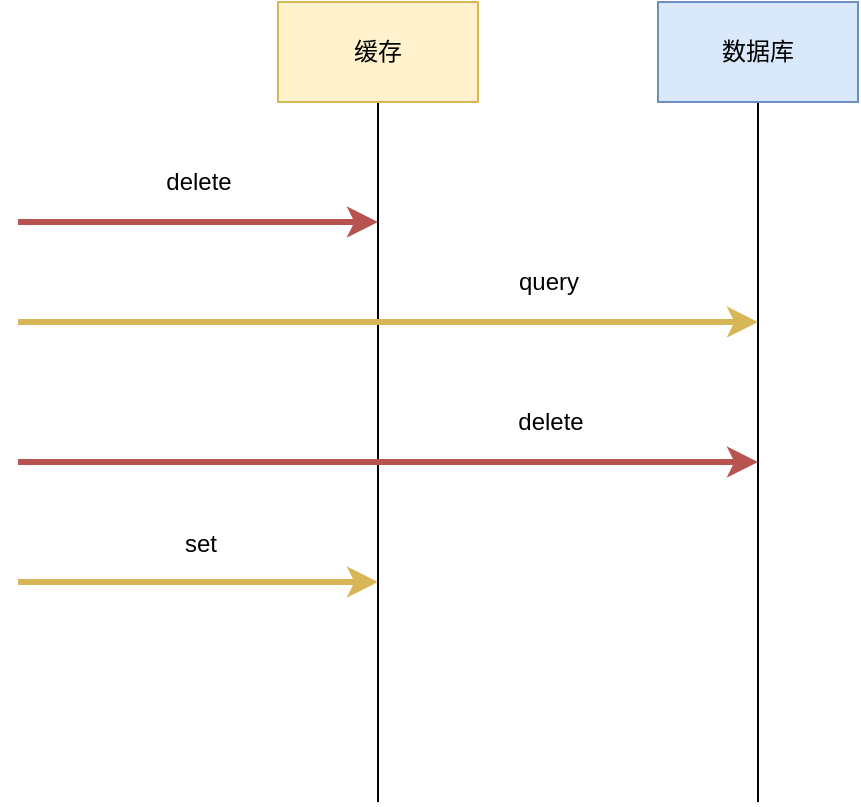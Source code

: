 <mxfile version="20.8.10" type="device" pages="8"><diagram name="删除" id="Co-U7is7YGRV_Z_txcVm"><mxGraphModel dx="954" dy="621" grid="1" gridSize="10" guides="1" tooltips="1" connect="1" arrows="1" fold="1" page="1" pageScale="1" pageWidth="48000" pageHeight="36000" math="0" shadow="0"><root><mxCell id="0"/><mxCell id="1" parent="0"/><mxCell id="5jFnb-xABLuXhRXaLCN6-3" style="edgeStyle=orthogonalEdgeStyle;rounded=0;orthogonalLoop=1;jettySize=auto;html=1;exitX=0.5;exitY=1;exitDx=0;exitDy=0;endArrow=none;endFill=0;" edge="1" parent="1" source="5jFnb-xABLuXhRXaLCN6-1"><mxGeometry relative="1" as="geometry"><mxPoint x="330" y="560" as="targetPoint"/></mxGeometry></mxCell><mxCell id="5jFnb-xABLuXhRXaLCN6-1" value="缓存" style="rounded=0;whiteSpace=wrap;html=1;fillColor=#fff2cc;strokeColor=#d6b656;" vertex="1" parent="1"><mxGeometry x="280" y="160" width="100" height="50" as="geometry"/></mxCell><mxCell id="5jFnb-xABLuXhRXaLCN6-4" style="edgeStyle=orthogonalEdgeStyle;rounded=0;orthogonalLoop=1;jettySize=auto;html=1;exitX=0.5;exitY=1;exitDx=0;exitDy=0;endArrow=none;endFill=0;" edge="1" parent="1" source="5jFnb-xABLuXhRXaLCN6-2"><mxGeometry relative="1" as="geometry"><mxPoint x="520" y="560" as="targetPoint"/></mxGeometry></mxCell><mxCell id="5jFnb-xABLuXhRXaLCN6-2" value="数据库" style="rounded=0;whiteSpace=wrap;html=1;fillColor=#dae8fc;strokeColor=#6c8ebf;" vertex="1" parent="1"><mxGeometry x="470" y="160" width="100" height="50" as="geometry"/></mxCell><mxCell id="5jFnb-xABLuXhRXaLCN6-5" value="" style="endArrow=classic;html=1;rounded=0;strokeWidth=3;fillColor=#f8cecc;strokeColor=#b85450;" edge="1" parent="1"><mxGeometry width="50" height="50" relative="1" as="geometry"><mxPoint x="150" y="270" as="sourcePoint"/><mxPoint x="330" y="270" as="targetPoint"/></mxGeometry></mxCell><mxCell id="5jFnb-xABLuXhRXaLCN6-6" value="delete" style="text;html=1;align=center;verticalAlign=middle;resizable=0;points=[];autosize=1;strokeColor=none;fillColor=none;" vertex="1" parent="1"><mxGeometry x="210" y="235" width="60" height="30" as="geometry"/></mxCell><mxCell id="5jFnb-xABLuXhRXaLCN6-7" value="" style="endArrow=classic;html=1;rounded=0;fillColor=#fff2cc;strokeColor=#d6b656;strokeWidth=3;" edge="1" parent="1"><mxGeometry width="50" height="50" relative="1" as="geometry"><mxPoint x="150" y="320" as="sourcePoint"/><mxPoint x="520" y="320" as="targetPoint"/></mxGeometry></mxCell><mxCell id="5jFnb-xABLuXhRXaLCN6-8" value="query" style="text;html=1;align=center;verticalAlign=middle;resizable=0;points=[];autosize=1;strokeColor=none;fillColor=none;" vertex="1" parent="1"><mxGeometry x="390" y="285" width="50" height="30" as="geometry"/></mxCell><mxCell id="5jFnb-xABLuXhRXaLCN6-10" value="" style="endArrow=classic;html=1;rounded=0;strokeWidth=3;fillColor=#f8cecc;strokeColor=#b85450;" edge="1" parent="1"><mxGeometry width="50" height="50" relative="1" as="geometry"><mxPoint x="150" y="390" as="sourcePoint"/><mxPoint x="520" y="390" as="targetPoint"/></mxGeometry></mxCell><mxCell id="5jFnb-xABLuXhRXaLCN6-11" value="delete" style="text;html=1;align=center;verticalAlign=middle;resizable=0;points=[];autosize=1;strokeColor=none;fillColor=none;" vertex="1" parent="1"><mxGeometry x="386" y="355" width="60" height="30" as="geometry"/></mxCell><mxCell id="5jFnb-xABLuXhRXaLCN6-12" value="" style="endArrow=classic;html=1;rounded=0;fillColor=#fff2cc;strokeColor=#d6b656;strokeWidth=3;" edge="1" parent="1"><mxGeometry width="50" height="50" relative="1" as="geometry"><mxPoint x="150" y="450" as="sourcePoint"/><mxPoint x="330" y="450" as="targetPoint"/></mxGeometry></mxCell><mxCell id="5jFnb-xABLuXhRXaLCN6-13" value="set" style="text;html=1;align=center;verticalAlign=middle;resizable=0;points=[];autosize=1;strokeColor=none;fillColor=none;" vertex="1" parent="1"><mxGeometry x="221" y="416" width="40" height="30" as="geometry"/></mxCell></root></mxGraphModel></diagram><diagram id="bV5_zlY7fRH0gHZG-Ddv" name="删除2"><mxGraphModel dx="954" dy="621" grid="1" gridSize="10" guides="1" tooltips="1" connect="1" arrows="1" fold="1" page="1" pageScale="1" pageWidth="48000" pageHeight="36000" math="0" shadow="0"><root><mxCell id="0"/><mxCell id="1" parent="0"/><mxCell id="W88HGzatc7C77u1bL6O3-1" style="edgeStyle=orthogonalEdgeStyle;rounded=0;orthogonalLoop=1;jettySize=auto;html=1;exitX=0.5;exitY=1;exitDx=0;exitDy=0;endArrow=none;endFill=0;" edge="1" parent="1" source="W88HGzatc7C77u1bL6O3-2"><mxGeometry relative="1" as="geometry"><mxPoint x="330" y="560" as="targetPoint"/></mxGeometry></mxCell><mxCell id="W88HGzatc7C77u1bL6O3-2" value="缓存" style="rounded=0;whiteSpace=wrap;html=1;fillColor=#fff2cc;strokeColor=#d6b656;" vertex="1" parent="1"><mxGeometry x="280" y="160" width="100" height="50" as="geometry"/></mxCell><mxCell id="W88HGzatc7C77u1bL6O3-3" style="edgeStyle=orthogonalEdgeStyle;rounded=0;orthogonalLoop=1;jettySize=auto;html=1;exitX=0.5;exitY=1;exitDx=0;exitDy=0;endArrow=none;endFill=0;" edge="1" parent="1" source="W88HGzatc7C77u1bL6O3-4"><mxGeometry relative="1" as="geometry"><mxPoint x="520" y="560" as="targetPoint"/></mxGeometry></mxCell><mxCell id="W88HGzatc7C77u1bL6O3-4" value="数据库" style="rounded=0;whiteSpace=wrap;html=1;fillColor=#dae8fc;strokeColor=#6c8ebf;" vertex="1" parent="1"><mxGeometry x="470" y="160" width="100" height="50" as="geometry"/></mxCell><mxCell id="W88HGzatc7C77u1bL6O3-5" value="" style="endArrow=classic;html=1;rounded=0;strokeWidth=3;fillColor=#f8cecc;strokeColor=#b85450;" edge="1" parent="1"><mxGeometry width="50" height="50" relative="1" as="geometry"><mxPoint x="151" y="330" as="sourcePoint"/><mxPoint x="520" y="330" as="targetPoint"/></mxGeometry></mxCell><mxCell id="W88HGzatc7C77u1bL6O3-6" value="delete" style="text;html=1;align=center;verticalAlign=middle;resizable=0;points=[];autosize=1;strokeColor=none;fillColor=none;" vertex="1" parent="1"><mxGeometry x="211" y="340" width="60" height="30" as="geometry"/></mxCell><mxCell id="W88HGzatc7C77u1bL6O3-7" value="" style="endArrow=classic;html=1;rounded=0;fillColor=#fff2cc;strokeColor=#d6b656;strokeWidth=3;" edge="1" parent="1"><mxGeometry width="50" height="50" relative="1" as="geometry"><mxPoint x="150" y="260" as="sourcePoint"/><mxPoint x="520" y="260" as="targetPoint"/></mxGeometry></mxCell><mxCell id="W88HGzatc7C77u1bL6O3-8" value="query old value" style="text;html=1;align=center;verticalAlign=middle;resizable=0;points=[];autosize=1;strokeColor=none;fillColor=none;" vertex="1" parent="1"><mxGeometry x="370" y="225" width="100" height="30" as="geometry"/></mxCell><mxCell id="W88HGzatc7C77u1bL6O3-9" value="" style="endArrow=classic;html=1;rounded=0;strokeWidth=3;fillColor=#f8cecc;strokeColor=#b85450;" edge="1" parent="1"><mxGeometry width="50" height="50" relative="1" as="geometry"><mxPoint x="150" y="390" as="sourcePoint"/><mxPoint x="330" y="390" as="targetPoint"/></mxGeometry></mxCell><mxCell id="W88HGzatc7C77u1bL6O3-10" value="delete" style="text;html=1;align=center;verticalAlign=middle;resizable=0;points=[];autosize=1;strokeColor=none;fillColor=none;" vertex="1" parent="1"><mxGeometry x="386" y="299" width="60" height="30" as="geometry"/></mxCell><mxCell id="W88HGzatc7C77u1bL6O3-11" value="" style="endArrow=classic;html=1;rounded=0;fillColor=#fff2cc;strokeColor=#d6b656;strokeWidth=3;" edge="1" parent="1"><mxGeometry width="50" height="50" relative="1" as="geometry"><mxPoint x="150" y="450" as="sourcePoint"/><mxPoint x="330" y="450" as="targetPoint"/></mxGeometry></mxCell><mxCell id="W88HGzatc7C77u1bL6O3-12" value="set old value" style="text;html=1;align=center;verticalAlign=middle;resizable=0;points=[];autosize=1;strokeColor=none;fillColor=none;" vertex="1" parent="1"><mxGeometry x="196" y="416" width="90" height="30" as="geometry"/></mxCell></root></mxGraphModel></diagram><diagram id="JrxR6H4as-moXOpGEJs9" name="更新2"><mxGraphModel dx="954" dy="621" grid="1" gridSize="10" guides="1" tooltips="1" connect="1" arrows="1" fold="1" page="1" pageScale="1" pageWidth="48000" pageHeight="36000" math="0" shadow="0"><root><mxCell id="0"/><mxCell id="1" parent="0"/><mxCell id="fXmVDYtLroV3GmQaWQVh-1" style="edgeStyle=orthogonalEdgeStyle;rounded=0;orthogonalLoop=1;jettySize=auto;html=1;exitX=0.5;exitY=1;exitDx=0;exitDy=0;endArrow=none;endFill=0;" edge="1" parent="1" source="fXmVDYtLroV3GmQaWQVh-2"><mxGeometry relative="1" as="geometry"><mxPoint x="330" y="560" as="targetPoint"/></mxGeometry></mxCell><mxCell id="fXmVDYtLroV3GmQaWQVh-2" value="缓存" style="rounded=0;whiteSpace=wrap;html=1;fillColor=#fff2cc;strokeColor=#d6b656;" vertex="1" parent="1"><mxGeometry x="280" y="160" width="100" height="50" as="geometry"/></mxCell><mxCell id="fXmVDYtLroV3GmQaWQVh-3" style="edgeStyle=orthogonalEdgeStyle;rounded=0;orthogonalLoop=1;jettySize=auto;html=1;exitX=0.5;exitY=1;exitDx=0;exitDy=0;endArrow=none;endFill=0;" edge="1" parent="1" source="fXmVDYtLroV3GmQaWQVh-4"><mxGeometry relative="1" as="geometry"><mxPoint x="520" y="560" as="targetPoint"/></mxGeometry></mxCell><mxCell id="fXmVDYtLroV3GmQaWQVh-4" value="数据库" style="rounded=0;whiteSpace=wrap;html=1;fillColor=#dae8fc;strokeColor=#6c8ebf;" vertex="1" parent="1"><mxGeometry x="470" y="160" width="100" height="50" as="geometry"/></mxCell><mxCell id="fXmVDYtLroV3GmQaWQVh-5" value="" style="endArrow=classic;html=1;rounded=0;strokeWidth=3;fillColor=#f8cecc;strokeColor=#b85450;" edge="1" parent="1"><mxGeometry width="50" height="50" relative="1" as="geometry"><mxPoint x="150" y="270" as="sourcePoint"/><mxPoint x="520" y="270" as="targetPoint"/></mxGeometry></mxCell><mxCell id="fXmVDYtLroV3GmQaWQVh-6" value="更新为1" style="text;html=1;align=center;verticalAlign=middle;resizable=0;points=[];autosize=1;strokeColor=none;fillColor=none;" vertex="1" parent="1"><mxGeometry x="395" y="235" width="70" height="30" as="geometry"/></mxCell><mxCell id="fXmVDYtLroV3GmQaWQVh-7" value="" style="endArrow=classic;html=1;rounded=0;fillColor=#fff2cc;strokeColor=#d6b656;strokeWidth=3;" edge="1" parent="1"><mxGeometry width="50" height="50" relative="1" as="geometry"><mxPoint x="150" y="320" as="sourcePoint"/><mxPoint x="520" y="320" as="targetPoint"/></mxGeometry></mxCell><mxCell id="fXmVDYtLroV3GmQaWQVh-8" value="更新为2" style="text;html=1;align=center;verticalAlign=middle;resizable=0;points=[];autosize=1;strokeColor=none;fillColor=none;" vertex="1" parent="1"><mxGeometry x="397" y="285" width="70" height="30" as="geometry"/></mxCell><mxCell id="fXmVDYtLroV3GmQaWQVh-9" value="" style="endArrow=classic;html=1;rounded=0;strokeWidth=3;fillColor=#fff2cc;strokeColor=#d6b656;" edge="1" parent="1"><mxGeometry width="50" height="50" relative="1" as="geometry"><mxPoint x="150" y="390" as="sourcePoint"/><mxPoint x="330" y="390" as="targetPoint"/></mxGeometry></mxCell><mxCell id="fXmVDYtLroV3GmQaWQVh-10" value="更新为2" style="text;html=1;align=center;verticalAlign=middle;resizable=0;points=[];autosize=1;strokeColor=none;fillColor=none;" vertex="1" parent="1"><mxGeometry x="206" y="350" width="70" height="30" as="geometry"/></mxCell><mxCell id="fXmVDYtLroV3GmQaWQVh-11" value="" style="endArrow=classic;html=1;rounded=0;fillColor=#f8cecc;strokeColor=#b85450;strokeWidth=3;" edge="1" parent="1"><mxGeometry width="50" height="50" relative="1" as="geometry"><mxPoint x="150" y="450" as="sourcePoint"/><mxPoint x="330" y="450" as="targetPoint"/></mxGeometry></mxCell><mxCell id="fXmVDYtLroV3GmQaWQVh-12" value="更新为1" style="text;html=1;align=center;verticalAlign=middle;resizable=0;points=[];autosize=1;strokeColor=none;fillColor=none;" vertex="1" parent="1"><mxGeometry x="206" y="416" width="70" height="30" as="geometry"/></mxCell></root></mxGraphModel></diagram><diagram id="KlwmBX7ZH1ZGoOoXSdEF" name="更新"><mxGraphModel dx="954" dy="621" grid="1" gridSize="10" guides="1" tooltips="1" connect="1" arrows="1" fold="1" page="1" pageScale="1" pageWidth="48000" pageHeight="36000" math="0" shadow="0"><root><mxCell id="0"/><mxCell id="1" parent="0"/><mxCell id="P4dh9trudDVNOKxNqLWU-1" style="edgeStyle=orthogonalEdgeStyle;rounded=0;orthogonalLoop=1;jettySize=auto;html=1;exitX=0.5;exitY=1;exitDx=0;exitDy=0;endArrow=none;endFill=0;" edge="1" parent="1" source="P4dh9trudDVNOKxNqLWU-2"><mxGeometry relative="1" as="geometry"><mxPoint x="330" y="560" as="targetPoint"/></mxGeometry></mxCell><mxCell id="P4dh9trudDVNOKxNqLWU-2" value="缓存" style="rounded=0;whiteSpace=wrap;html=1;fillColor=#fff2cc;strokeColor=#d6b656;" vertex="1" parent="1"><mxGeometry x="280" y="160" width="100" height="50" as="geometry"/></mxCell><mxCell id="P4dh9trudDVNOKxNqLWU-3" style="edgeStyle=orthogonalEdgeStyle;rounded=0;orthogonalLoop=1;jettySize=auto;html=1;exitX=0.5;exitY=1;exitDx=0;exitDy=0;endArrow=none;endFill=0;" edge="1" parent="1" source="P4dh9trudDVNOKxNqLWU-4"><mxGeometry relative="1" as="geometry"><mxPoint x="520" y="560" as="targetPoint"/></mxGeometry></mxCell><mxCell id="P4dh9trudDVNOKxNqLWU-4" value="数据库" style="rounded=0;whiteSpace=wrap;html=1;fillColor=#dae8fc;strokeColor=#6c8ebf;" vertex="1" parent="1"><mxGeometry x="470" y="160" width="100" height="50" as="geometry"/></mxCell><mxCell id="P4dh9trudDVNOKxNqLWU-5" value="" style="endArrow=classic;html=1;rounded=0;strokeWidth=3;fillColor=#f8cecc;strokeColor=#b85450;" edge="1" parent="1"><mxGeometry width="50" height="50" relative="1" as="geometry"><mxPoint x="150" y="270" as="sourcePoint"/><mxPoint x="330" y="270" as="targetPoint"/></mxGeometry></mxCell><mxCell id="P4dh9trudDVNOKxNqLWU-6" value="更新为1" style="text;html=1;align=center;verticalAlign=middle;resizable=0;points=[];autosize=1;strokeColor=none;fillColor=none;" vertex="1" parent="1"><mxGeometry x="205" y="235" width="70" height="30" as="geometry"/></mxCell><mxCell id="P4dh9trudDVNOKxNqLWU-7" value="" style="endArrow=classic;html=1;rounded=0;fillColor=#fff2cc;strokeColor=#d6b656;strokeWidth=3;" edge="1" parent="1"><mxGeometry width="50" height="50" relative="1" as="geometry"><mxPoint x="150" y="320" as="sourcePoint"/><mxPoint x="330" y="320" as="targetPoint"/></mxGeometry></mxCell><mxCell id="P4dh9trudDVNOKxNqLWU-8" value="更新为2" style="text;html=1;align=center;verticalAlign=middle;resizable=0;points=[];autosize=1;strokeColor=none;fillColor=none;" vertex="1" parent="1"><mxGeometry x="201" y="285" width="70" height="30" as="geometry"/></mxCell><mxCell id="P4dh9trudDVNOKxNqLWU-9" value="" style="endArrow=classic;html=1;rounded=0;strokeWidth=3;fillColor=#f8cecc;strokeColor=#b85450;" edge="1" parent="1"><mxGeometry width="50" height="50" relative="1" as="geometry"><mxPoint x="150" y="390" as="sourcePoint"/><mxPoint x="520" y="390" as="targetPoint"/></mxGeometry></mxCell><mxCell id="P4dh9trudDVNOKxNqLWU-10" value="更新为2" style="text;html=1;align=center;verticalAlign=middle;resizable=0;points=[];autosize=1;strokeColor=none;fillColor=none;" vertex="1" parent="1"><mxGeometry x="381" y="355" width="70" height="30" as="geometry"/></mxCell><mxCell id="P4dh9trudDVNOKxNqLWU-11" value="" style="endArrow=classic;html=1;rounded=0;fillColor=#fff2cc;strokeColor=#d6b656;strokeWidth=3;" edge="1" parent="1"><mxGeometry width="50" height="50" relative="1" as="geometry"><mxPoint x="150" y="450" as="sourcePoint"/><mxPoint x="520" y="450" as="targetPoint"/></mxGeometry></mxCell><mxCell id="P4dh9trudDVNOKxNqLWU-12" value="更新为1" style="text;html=1;align=center;verticalAlign=middle;resizable=0;points=[];autosize=1;strokeColor=none;fillColor=none;" vertex="1" parent="1"><mxGeometry x="381" y="416" width="70" height="30" as="geometry"/></mxCell></root></mxGraphModel></diagram><diagram id="EExNHawvXpENjiGJiTGt" name="先删缓存后更新数据库"><mxGraphModel dx="954" dy="621" grid="1" gridSize="10" guides="1" tooltips="1" connect="1" arrows="1" fold="1" page="1" pageScale="1" pageWidth="48000" pageHeight="36000" math="0" shadow="0"><root><mxCell id="0"/><mxCell id="1" parent="0"/><mxCell id="KqraHdniB6XLl59_Dyhz-1" style="edgeStyle=orthogonalEdgeStyle;rounded=0;orthogonalLoop=1;jettySize=auto;html=1;exitX=0.5;exitY=1;exitDx=0;exitDy=0;endArrow=none;endFill=0;" edge="1" parent="1" source="KqraHdniB6XLl59_Dyhz-2"><mxGeometry relative="1" as="geometry"><mxPoint x="330" y="560" as="targetPoint"/></mxGeometry></mxCell><mxCell id="KqraHdniB6XLl59_Dyhz-2" value="缓存" style="rounded=0;whiteSpace=wrap;html=1;fillColor=#fff2cc;strokeColor=#d6b656;" vertex="1" parent="1"><mxGeometry x="280" y="160" width="100" height="50" as="geometry"/></mxCell><mxCell id="KqraHdniB6XLl59_Dyhz-3" style="edgeStyle=orthogonalEdgeStyle;rounded=0;orthogonalLoop=1;jettySize=auto;html=1;exitX=0.5;exitY=1;exitDx=0;exitDy=0;endArrow=none;endFill=0;" edge="1" parent="1" source="KqraHdniB6XLl59_Dyhz-4"><mxGeometry relative="1" as="geometry"><mxPoint x="570" y="560" as="targetPoint"/></mxGeometry></mxCell><mxCell id="KqraHdniB6XLl59_Dyhz-4" value="数据库" style="rounded=0;whiteSpace=wrap;html=1;fillColor=#dae8fc;strokeColor=#6c8ebf;" vertex="1" parent="1"><mxGeometry x="520" y="160" width="100" height="50" as="geometry"/></mxCell><mxCell id="KqraHdniB6XLl59_Dyhz-5" value="" style="endArrow=classic;html=1;rounded=0;strokeWidth=3;fillColor=#f8cecc;strokeColor=#b85450;" edge="1" parent="1"><mxGeometry width="50" height="50" relative="1" as="geometry"><mxPoint x="150" y="270" as="sourcePoint"/><mxPoint x="330" y="270" as="targetPoint"/></mxGeometry></mxCell><mxCell id="KqraHdniB6XLl59_Dyhz-6" value="删除缓存" style="text;html=1;align=center;verticalAlign=middle;resizable=0;points=[];autosize=1;strokeColor=none;fillColor=none;" vertex="1" parent="1"><mxGeometry x="206" y="235" width="70" height="30" as="geometry"/></mxCell><mxCell id="KqraHdniB6XLl59_Dyhz-7" value="" style="endArrow=classic;html=1;rounded=0;fillColor=#fff2cc;strokeColor=#d6b656;strokeWidth=3;" edge="1" parent="1"><mxGeometry width="50" height="50" relative="1" as="geometry"><mxPoint x="150" y="320" as="sourcePoint"/><mxPoint x="570" y="320" as="targetPoint"/></mxGeometry></mxCell><mxCell id="KqraHdniB6XLl59_Dyhz-8" value="缓存未命中，读取数据库中的值为1" style="text;html=1;align=center;verticalAlign=middle;resizable=0;points=[];autosize=1;strokeColor=none;fillColor=none;" vertex="1" parent="1"><mxGeometry x="344" y="285" width="210" height="30" as="geometry"/></mxCell><mxCell id="KqraHdniB6XLl59_Dyhz-9" value="" style="endArrow=classic;html=1;rounded=0;strokeWidth=3;fillColor=#fff2cc;strokeColor=#d6b656;" edge="1" parent="1"><mxGeometry width="50" height="50" relative="1" as="geometry"><mxPoint x="150" y="390" as="sourcePoint"/><mxPoint x="330" y="390" as="targetPoint"/></mxGeometry></mxCell><mxCell id="KqraHdniB6XLl59_Dyhz-10" value="更新缓为1" style="text;html=1;align=center;verticalAlign=middle;resizable=0;points=[];autosize=1;strokeColor=none;fillColor=none;" vertex="1" parent="1"><mxGeometry x="201" y="350" width="80" height="30" as="geometry"/></mxCell><mxCell id="KqraHdniB6XLl59_Dyhz-11" value="" style="endArrow=classic;html=1;rounded=0;fillColor=#f8cecc;strokeColor=#b85450;strokeWidth=3;" edge="1" parent="1"><mxGeometry width="50" height="50" relative="1" as="geometry"><mxPoint x="150" y="450" as="sourcePoint"/><mxPoint x="570" y="450" as="targetPoint"/></mxGeometry></mxCell><mxCell id="KqraHdniB6XLl59_Dyhz-12" value="更新数据库中的值为2" style="text;html=1;align=center;verticalAlign=middle;resizable=0;points=[];autosize=1;strokeColor=none;fillColor=none;" vertex="1" parent="1"><mxGeometry x="395" y="416" width="140" height="30" as="geometry"/></mxCell></root></mxGraphModel></diagram><diagram id="4knFiZeaXk0hwdVhuoOo" name="延迟双删"><mxGraphModel dx="954" dy="621" grid="1" gridSize="10" guides="1" tooltips="1" connect="1" arrows="1" fold="1" page="1" pageScale="1" pageWidth="48000" pageHeight="36000" math="0" shadow="0"><root><mxCell id="0"/><mxCell id="1" parent="0"/><mxCell id="35B8ySuB0pinpfHq4Uj8-1" style="edgeStyle=orthogonalEdgeStyle;rounded=0;orthogonalLoop=1;jettySize=auto;html=1;exitX=0.5;exitY=1;exitDx=0;exitDy=0;endArrow=none;endFill=0;" edge="1" parent="1" source="35B8ySuB0pinpfHq4Uj8-2"><mxGeometry relative="1" as="geometry"><mxPoint x="330" y="560" as="targetPoint"/></mxGeometry></mxCell><mxCell id="35B8ySuB0pinpfHq4Uj8-2" value="缓存" style="rounded=0;whiteSpace=wrap;html=1;fillColor=#fff2cc;strokeColor=#d6b656;" vertex="1" parent="1"><mxGeometry x="280" y="160" width="100" height="50" as="geometry"/></mxCell><mxCell id="35B8ySuB0pinpfHq4Uj8-3" style="edgeStyle=orthogonalEdgeStyle;rounded=0;orthogonalLoop=1;jettySize=auto;html=1;exitX=0.5;exitY=1;exitDx=0;exitDy=0;endArrow=none;endFill=0;" edge="1" parent="1" source="35B8ySuB0pinpfHq4Uj8-4"><mxGeometry relative="1" as="geometry"><mxPoint x="570" y="560" as="targetPoint"/></mxGeometry></mxCell><mxCell id="35B8ySuB0pinpfHq4Uj8-4" value="数据库" style="rounded=0;whiteSpace=wrap;html=1;fillColor=#dae8fc;strokeColor=#6c8ebf;" vertex="1" parent="1"><mxGeometry x="520" y="160" width="100" height="50" as="geometry"/></mxCell><mxCell id="35B8ySuB0pinpfHq4Uj8-5" value="" style="endArrow=classic;html=1;rounded=0;strokeWidth=3;fillColor=#f8cecc;strokeColor=#b85450;" edge="1" parent="1"><mxGeometry width="50" height="50" relative="1" as="geometry"><mxPoint x="150" y="270" as="sourcePoint"/><mxPoint x="330" y="270" as="targetPoint"/></mxGeometry></mxCell><mxCell id="35B8ySuB0pinpfHq4Uj8-6" value="删除缓存" style="text;html=1;align=center;verticalAlign=middle;resizable=0;points=[];autosize=1;strokeColor=none;fillColor=none;" vertex="1" parent="1"><mxGeometry x="206" y="235" width="70" height="30" as="geometry"/></mxCell><mxCell id="35B8ySuB0pinpfHq4Uj8-7" value="" style="endArrow=classic;html=1;rounded=0;fillColor=#fff2cc;strokeColor=#d6b656;strokeWidth=3;" edge="1" parent="1"><mxGeometry width="50" height="50" relative="1" as="geometry"><mxPoint x="150" y="320" as="sourcePoint"/><mxPoint x="570" y="320" as="targetPoint"/></mxGeometry></mxCell><mxCell id="35B8ySuB0pinpfHq4Uj8-8" value="缓存未命中，读取数据库中的值为1" style="text;html=1;align=center;verticalAlign=middle;resizable=0;points=[];autosize=1;strokeColor=none;fillColor=none;" vertex="1" parent="1"><mxGeometry x="344" y="285" width="210" height="30" as="geometry"/></mxCell><mxCell id="35B8ySuB0pinpfHq4Uj8-9" value="" style="endArrow=classic;html=1;rounded=0;strokeWidth=3;fillColor=#fff2cc;strokeColor=#d6b656;" edge="1" parent="1"><mxGeometry width="50" height="50" relative="1" as="geometry"><mxPoint x="150" y="390" as="sourcePoint"/><mxPoint x="330" y="390" as="targetPoint"/></mxGeometry></mxCell><mxCell id="35B8ySuB0pinpfHq4Uj8-10" value="更新缓为1" style="text;html=1;align=center;verticalAlign=middle;resizable=0;points=[];autosize=1;strokeColor=none;fillColor=none;" vertex="1" parent="1"><mxGeometry x="201" y="350" width="80" height="30" as="geometry"/></mxCell><mxCell id="35B8ySuB0pinpfHq4Uj8-11" value="" style="endArrow=classic;html=1;rounded=0;fillColor=#f8cecc;strokeColor=#b85450;strokeWidth=3;" edge="1" parent="1"><mxGeometry width="50" height="50" relative="1" as="geometry"><mxPoint x="150" y="450" as="sourcePoint"/><mxPoint x="570" y="450" as="targetPoint"/></mxGeometry></mxCell><mxCell id="35B8ySuB0pinpfHq4Uj8-12" value="更新数据库中的值为2" style="text;html=1;align=center;verticalAlign=middle;resizable=0;points=[];autosize=1;strokeColor=none;fillColor=none;" vertex="1" parent="1"><mxGeometry x="395" y="416" width="140" height="30" as="geometry"/></mxCell><mxCell id="35B8ySuB0pinpfHq4Uj8-13" value="" style="endArrow=classic;html=1;rounded=0;strokeWidth=3;fillColor=#f8cecc;strokeColor=#b85450;" edge="1" parent="1"><mxGeometry width="50" height="50" relative="1" as="geometry"><mxPoint x="150" y="510" as="sourcePoint"/><mxPoint x="330" y="510" as="targetPoint"/></mxGeometry></mxCell><mxCell id="35B8ySuB0pinpfHq4Uj8-14" value="删除缓存" style="text;html=1;align=center;verticalAlign=middle;resizable=0;points=[];autosize=1;strokeColor=none;fillColor=none;" vertex="1" parent="1"><mxGeometry x="195" y="475" width="70" height="30" as="geometry"/></mxCell></root></mxGraphModel></diagram><diagram id="s2g-wPDV_Z0Wq179HxW1" name="先更新数据库后删除缓存"><mxGraphModel dx="954" dy="621" grid="1" gridSize="10" guides="1" tooltips="1" connect="1" arrows="1" fold="1" page="1" pageScale="1" pageWidth="48000" pageHeight="36000" math="0" shadow="0"><root><mxCell id="0"/><mxCell id="1" parent="0"/><mxCell id="V3lm2LLCPVY8tK9mjJB2-1" style="edgeStyle=orthogonalEdgeStyle;rounded=0;orthogonalLoop=1;jettySize=auto;html=1;exitX=0.5;exitY=1;exitDx=0;exitDy=0;endArrow=none;endFill=0;" edge="1" parent="1" source="V3lm2LLCPVY8tK9mjJB2-2"><mxGeometry relative="1" as="geometry"><mxPoint x="330" y="560" as="targetPoint"/></mxGeometry></mxCell><mxCell id="V3lm2LLCPVY8tK9mjJB2-2" value="缓存" style="rounded=0;whiteSpace=wrap;html=1;fillColor=#fff2cc;strokeColor=#d6b656;" vertex="1" parent="1"><mxGeometry x="280" y="160" width="100" height="50" as="geometry"/></mxCell><mxCell id="V3lm2LLCPVY8tK9mjJB2-3" style="edgeStyle=orthogonalEdgeStyle;rounded=0;orthogonalLoop=1;jettySize=auto;html=1;exitX=0.5;exitY=1;exitDx=0;exitDy=0;endArrow=none;endFill=0;" edge="1" parent="1" source="V3lm2LLCPVY8tK9mjJB2-4"><mxGeometry relative="1" as="geometry"><mxPoint x="570" y="560" as="targetPoint"/></mxGeometry></mxCell><mxCell id="V3lm2LLCPVY8tK9mjJB2-4" value="数据库" style="rounded=0;whiteSpace=wrap;html=1;fillColor=#dae8fc;strokeColor=#6c8ebf;" vertex="1" parent="1"><mxGeometry x="520" y="160" width="100" height="50" as="geometry"/></mxCell><mxCell id="V3lm2LLCPVY8tK9mjJB2-5" value="" style="endArrow=classic;html=1;rounded=0;strokeWidth=3;fillColor=#f8cecc;strokeColor=#b85450;" edge="1" parent="1"><mxGeometry width="50" height="50" relative="1" as="geometry"><mxPoint x="150" y="270" as="sourcePoint"/><mxPoint x="570" y="270" as="targetPoint"/></mxGeometry></mxCell><mxCell id="V3lm2LLCPVY8tK9mjJB2-6" value="缓存未命中，读取数据库中的值为1" style="text;html=1;align=center;verticalAlign=middle;resizable=0;points=[];autosize=1;strokeColor=none;fillColor=none;" vertex="1" parent="1"><mxGeometry x="344" y="235" width="210" height="30" as="geometry"/></mxCell><mxCell id="V3lm2LLCPVY8tK9mjJB2-7" value="" style="endArrow=classic;html=1;rounded=0;fillColor=#fff2cc;strokeColor=#d6b656;strokeWidth=3;" edge="1" parent="1"><mxGeometry width="50" height="50" relative="1" as="geometry"><mxPoint x="150" y="320" as="sourcePoint"/><mxPoint x="570" y="320" as="targetPoint"/></mxGeometry></mxCell><mxCell id="V3lm2LLCPVY8tK9mjJB2-9" value="" style="endArrow=classic;html=1;rounded=0;strokeWidth=3;fillColor=#fff2cc;strokeColor=#d6b656;" edge="1" parent="1"><mxGeometry width="50" height="50" relative="1" as="geometry"><mxPoint x="150" y="390" as="sourcePoint"/><mxPoint x="330" y="390" as="targetPoint"/></mxGeometry></mxCell><mxCell id="V3lm2LLCPVY8tK9mjJB2-10" value="删除缓存" style="text;html=1;align=center;verticalAlign=middle;resizable=0;points=[];autosize=1;strokeColor=none;fillColor=none;" vertex="1" parent="1"><mxGeometry x="206" y="350" width="70" height="30" as="geometry"/></mxCell><mxCell id="V3lm2LLCPVY8tK9mjJB2-11" value="" style="endArrow=classic;html=1;rounded=0;fillColor=#f8cecc;strokeColor=#b85450;strokeWidth=3;" edge="1" parent="1"><mxGeometry width="50" height="50" relative="1" as="geometry"><mxPoint x="150" y="450" as="sourcePoint"/><mxPoint x="330" y="450" as="targetPoint"/></mxGeometry></mxCell><mxCell id="V3lm2LLCPVY8tK9mjJB2-12" value="更新缓存为1" style="text;html=1;align=center;verticalAlign=middle;resizable=0;points=[];autosize=1;strokeColor=none;fillColor=none;" vertex="1" parent="1"><mxGeometry x="196" y="410" width="90" height="30" as="geometry"/></mxCell><mxCell id="_1sgagAmzT5PRJRFesFh-1" value="更新数据库中的值为2" style="text;html=1;align=center;verticalAlign=middle;resizable=0;points=[];autosize=1;strokeColor=none;fillColor=none;" vertex="1" parent="1"><mxGeometry x="379" y="285" width="140" height="30" as="geometry"/></mxCell></root></mxGraphModel></diagram><diagram id="79RxtTSUglyp315Jh8za" name="binlog"><mxGraphModel dx="954" dy="621" grid="1" gridSize="10" guides="1" tooltips="1" connect="1" arrows="1" fold="1" page="1" pageScale="1" pageWidth="48000" pageHeight="36000" math="0" shadow="0"><root><mxCell id="0"/><mxCell id="1" parent="0"/><mxCell id="2ouv0BYho8PX-PiIPvcK-3" style="edgeStyle=orthogonalEdgeStyle;rounded=0;orthogonalLoop=1;jettySize=auto;html=1;exitX=1;exitY=0.5;exitDx=0;exitDy=0;entryX=0;entryY=0.5;entryDx=0;entryDy=0;strokeWidth=1;endArrow=classic;endFill=1;" edge="1" parent="1" source="2ouv0BYho8PX-PiIPvcK-1" target="2ouv0BYho8PX-PiIPvcK-2"><mxGeometry relative="1" as="geometry"/></mxCell><mxCell id="2ouv0BYho8PX-PiIPvcK-1" value="MySQL" style="rounded=0;whiteSpace=wrap;html=1;fillColor=#fff2cc;strokeColor=#d6b656;" vertex="1" parent="1"><mxGeometry x="280" y="155" width="100" height="50" as="geometry"/></mxCell><mxCell id="2ouv0BYho8PX-PiIPvcK-7" style="edgeStyle=orthogonalEdgeStyle;rounded=0;orthogonalLoop=1;jettySize=auto;html=1;exitX=0.5;exitY=1;exitDx=0;exitDy=0;strokeWidth=1;endArrow=classic;endFill=1;" edge="1" parent="1" source="2ouv0BYho8PX-PiIPvcK-2" target="2ouv0BYho8PX-PiIPvcK-5"><mxGeometry relative="1" as="geometry"/></mxCell><mxCell id="2ouv0BYho8PX-PiIPvcK-2" value="Canal" style="rounded=0;whiteSpace=wrap;html=1;fillColor=#fff2cc;strokeColor=#d6b656;" vertex="1" parent="1"><mxGeometry x="490" y="155" width="100" height="50" as="geometry"/></mxCell><mxCell id="2ouv0BYho8PX-PiIPvcK-4" value="binlog" style="text;html=1;align=center;verticalAlign=middle;resizable=0;points=[];autosize=1;strokeColor=none;fillColor=none;" vertex="1" parent="1"><mxGeometry x="403" y="140" width="60" height="30" as="geometry"/></mxCell><mxCell id="2ouv0BYho8PX-PiIPvcK-8" style="edgeStyle=orthogonalEdgeStyle;rounded=0;orthogonalLoop=1;jettySize=auto;html=1;exitX=0;exitY=0.5;exitDx=0;exitDy=0;entryX=1;entryY=0.5;entryDx=0;entryDy=0;strokeWidth=1;endArrow=classic;endFill=1;" edge="1" parent="1" source="2ouv0BYho8PX-PiIPvcK-5" target="2ouv0BYho8PX-PiIPvcK-6"><mxGeometry relative="1" as="geometry"/></mxCell><mxCell id="2ouv0BYho8PX-PiIPvcK-5" value="MQ" style="rounded=0;whiteSpace=wrap;html=1;fillColor=#fff2cc;strokeColor=#d6b656;" vertex="1" parent="1"><mxGeometry x="490" y="285" width="100" height="50" as="geometry"/></mxCell><mxCell id="2ouv0BYho8PX-PiIPvcK-6" value="Redis" style="rounded=0;whiteSpace=wrap;html=1;fillColor=#fff2cc;strokeColor=#d6b656;" vertex="1" parent="1"><mxGeometry x="280" y="285" width="100" height="50" as="geometry"/></mxCell><mxCell id="2ouv0BYho8PX-PiIPvcK-9" value="删除" style="text;html=1;align=center;verticalAlign=middle;resizable=0;points=[];autosize=1;strokeColor=none;fillColor=none;" vertex="1" parent="1"><mxGeometry x="405" y="320" width="50" height="30" as="geometry"/></mxCell><mxCell id="2ouv0BYho8PX-PiIPvcK-10" value="投递" style="text;html=1;align=center;verticalAlign=middle;resizable=0;points=[];autosize=1;strokeColor=none;fillColor=none;" vertex="1" parent="1"><mxGeometry x="545" y="230" width="50" height="30" as="geometry"/></mxCell></root></mxGraphModel></diagram></mxfile>
